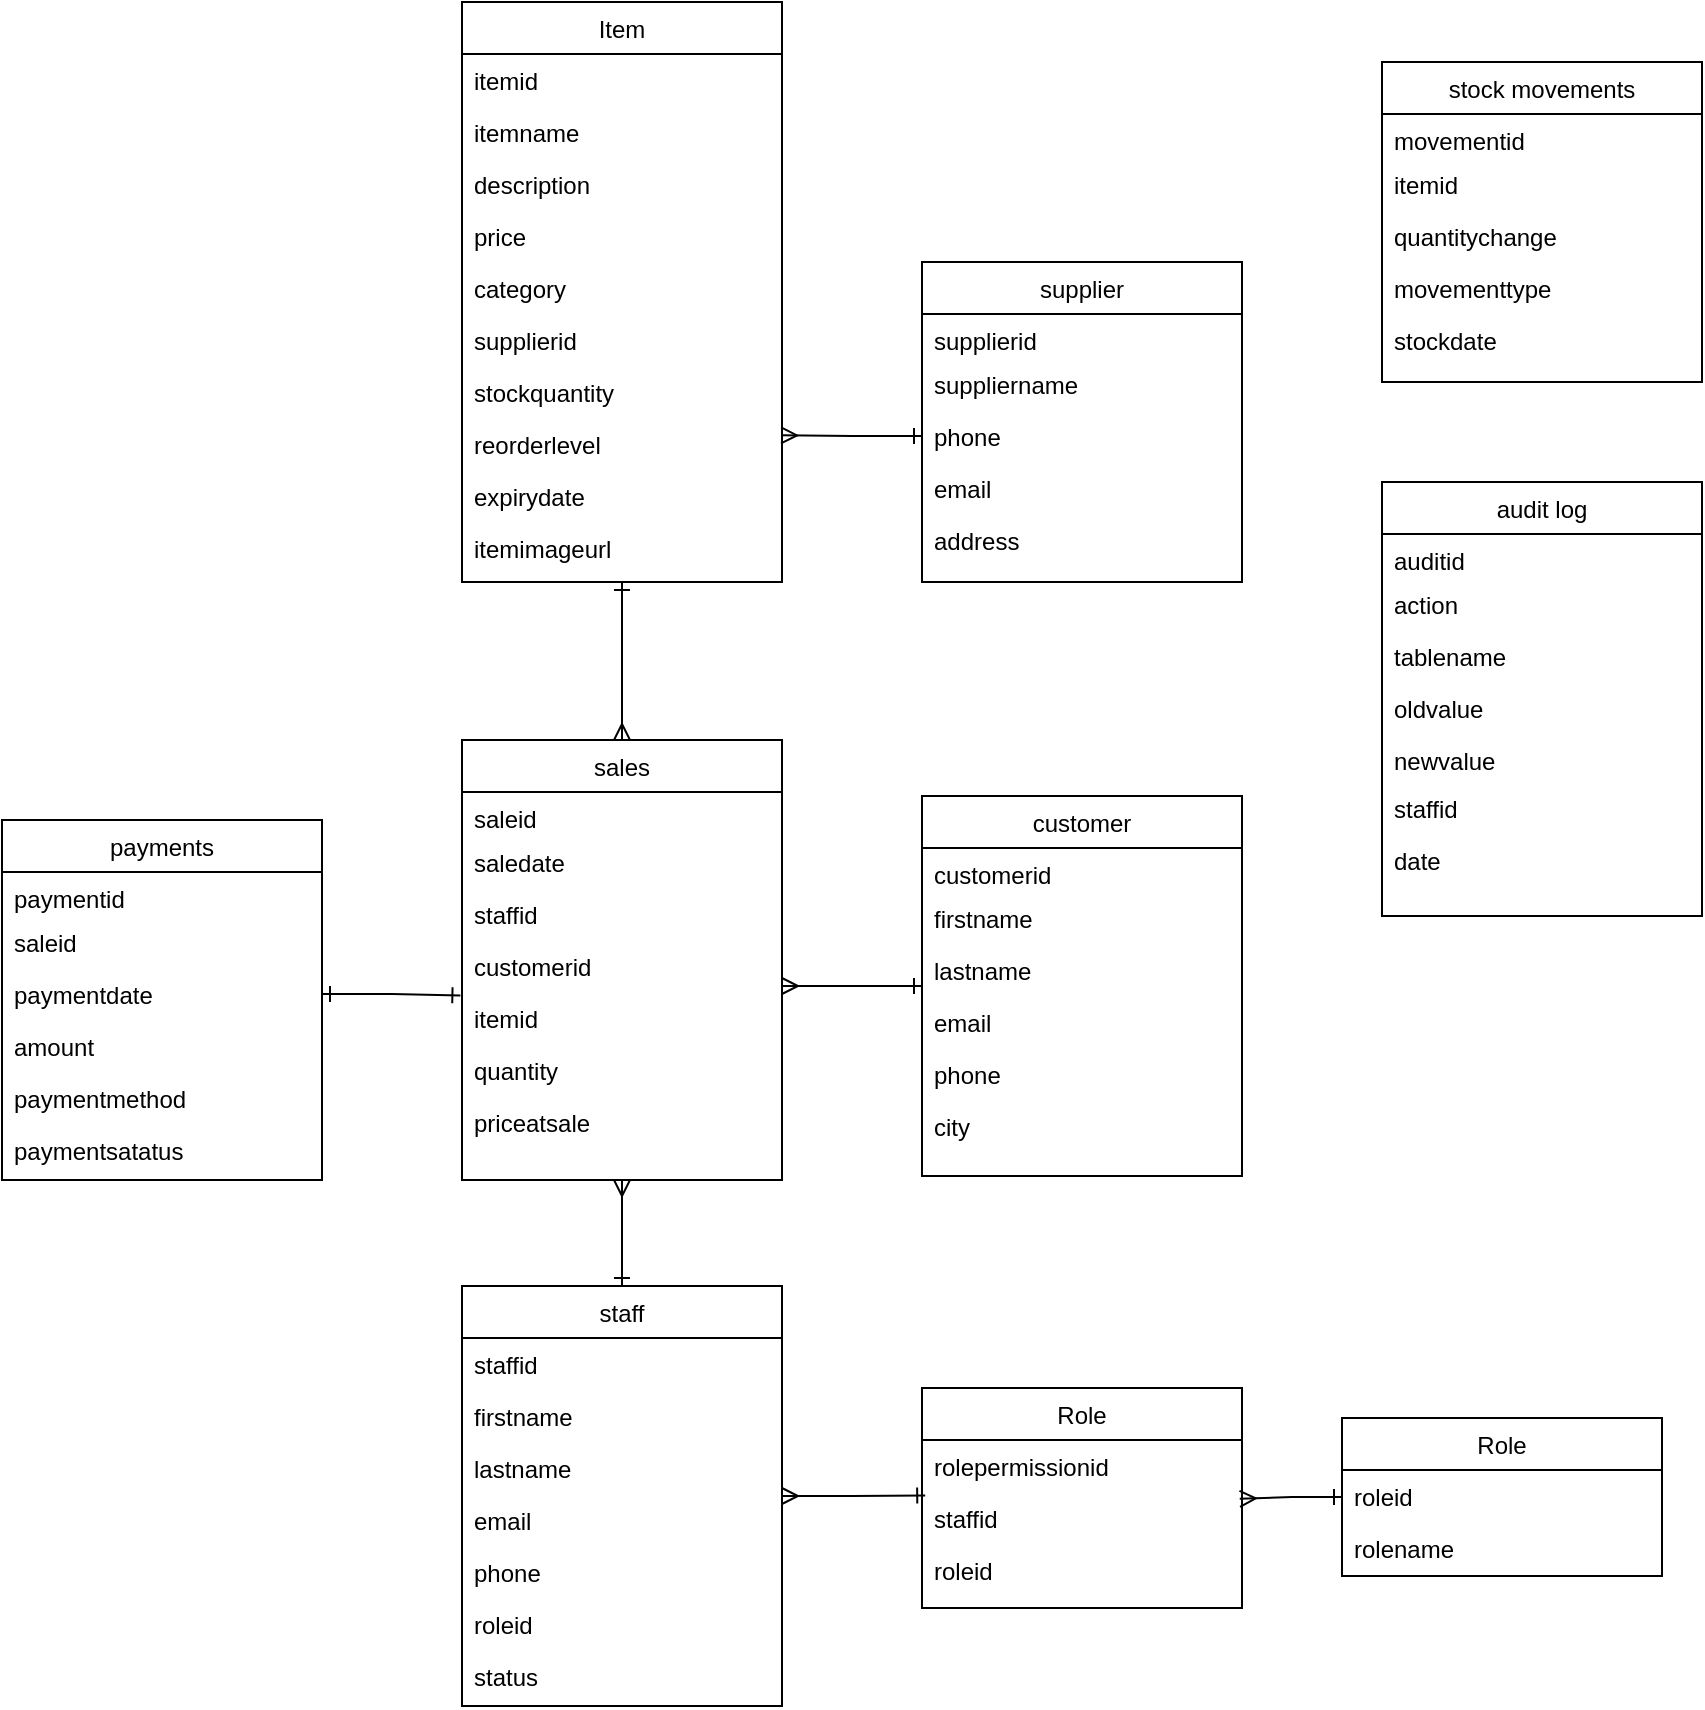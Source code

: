 <mxfile version="26.0.12">
  <diagram id="C5RBs43oDa-KdzZeNtuy" name="Page-1">
    <mxGraphModel dx="3695" dy="1476" grid="1" gridSize="10" guides="1" tooltips="1" connect="1" arrows="1" fold="1" page="1" pageScale="1" pageWidth="827" pageHeight="1169" math="0" shadow="0">
      <root>
        <mxCell id="WIyWlLk6GJQsqaUBKTNV-0" />
        <mxCell id="WIyWlLk6GJQsqaUBKTNV-1" parent="WIyWlLk6GJQsqaUBKTNV-0" />
        <mxCell id="zkfFHV4jXpPFQw0GAbJ--17" value="Item" style="swimlane;fontStyle=0;align=center;verticalAlign=top;childLayout=stackLayout;horizontal=1;startSize=26;horizontalStack=0;resizeParent=1;resizeLast=0;collapsible=1;marginBottom=0;rounded=0;shadow=0;strokeWidth=1;" parent="WIyWlLk6GJQsqaUBKTNV-1" vertex="1">
          <mxGeometry x="180" y="60" width="160" height="290" as="geometry">
            <mxRectangle x="550" y="140" width="160" height="26" as="alternateBounds" />
          </mxGeometry>
        </mxCell>
        <mxCell id="zkfFHV4jXpPFQw0GAbJ--18" value="itemid" style="text;align=left;verticalAlign=top;spacingLeft=4;spacingRight=4;overflow=hidden;rotatable=0;points=[[0,0.5],[1,0.5]];portConstraint=eastwest;" parent="zkfFHV4jXpPFQw0GAbJ--17" vertex="1">
          <mxGeometry y="26" width="160" height="26" as="geometry" />
        </mxCell>
        <mxCell id="zkfFHV4jXpPFQw0GAbJ--19" value="itemname" style="text;align=left;verticalAlign=top;spacingLeft=4;spacingRight=4;overflow=hidden;rotatable=0;points=[[0,0.5],[1,0.5]];portConstraint=eastwest;rounded=0;shadow=0;html=0;" parent="zkfFHV4jXpPFQw0GAbJ--17" vertex="1">
          <mxGeometry y="52" width="160" height="26" as="geometry" />
        </mxCell>
        <mxCell id="zkfFHV4jXpPFQw0GAbJ--20" value="description" style="text;align=left;verticalAlign=top;spacingLeft=4;spacingRight=4;overflow=hidden;rotatable=0;points=[[0,0.5],[1,0.5]];portConstraint=eastwest;rounded=0;shadow=0;html=0;" parent="zkfFHV4jXpPFQw0GAbJ--17" vertex="1">
          <mxGeometry y="78" width="160" height="26" as="geometry" />
        </mxCell>
        <mxCell id="zkfFHV4jXpPFQw0GAbJ--21" value="price" style="text;align=left;verticalAlign=top;spacingLeft=4;spacingRight=4;overflow=hidden;rotatable=0;points=[[0,0.5],[1,0.5]];portConstraint=eastwest;rounded=0;shadow=0;html=0;" parent="zkfFHV4jXpPFQw0GAbJ--17" vertex="1">
          <mxGeometry y="104" width="160" height="26" as="geometry" />
        </mxCell>
        <mxCell id="zkfFHV4jXpPFQw0GAbJ--22" value="category" style="text;align=left;verticalAlign=top;spacingLeft=4;spacingRight=4;overflow=hidden;rotatable=0;points=[[0,0.5],[1,0.5]];portConstraint=eastwest;rounded=0;shadow=0;html=0;" parent="zkfFHV4jXpPFQw0GAbJ--17" vertex="1">
          <mxGeometry y="130" width="160" height="26" as="geometry" />
        </mxCell>
        <mxCell id="8An1w7A0QChoQQCSjDcN-30" value="supplierid" style="text;align=left;verticalAlign=top;spacingLeft=4;spacingRight=4;overflow=hidden;rotatable=0;points=[[0,0.5],[1,0.5]];portConstraint=eastwest;rounded=0;shadow=0;html=0;" vertex="1" parent="zkfFHV4jXpPFQw0GAbJ--17">
          <mxGeometry y="156" width="160" height="26" as="geometry" />
        </mxCell>
        <mxCell id="8An1w7A0QChoQQCSjDcN-31" value="stockquantity" style="text;align=left;verticalAlign=top;spacingLeft=4;spacingRight=4;overflow=hidden;rotatable=0;points=[[0,0.5],[1,0.5]];portConstraint=eastwest;rounded=0;shadow=0;html=0;" vertex="1" parent="zkfFHV4jXpPFQw0GAbJ--17">
          <mxGeometry y="182" width="160" height="26" as="geometry" />
        </mxCell>
        <mxCell id="8An1w7A0QChoQQCSjDcN-32" value="reorderlevel" style="text;align=left;verticalAlign=top;spacingLeft=4;spacingRight=4;overflow=hidden;rotatable=0;points=[[0,0.5],[1,0.5]];portConstraint=eastwest;rounded=0;shadow=0;html=0;" vertex="1" parent="zkfFHV4jXpPFQw0GAbJ--17">
          <mxGeometry y="208" width="160" height="26" as="geometry" />
        </mxCell>
        <mxCell id="8An1w7A0QChoQQCSjDcN-33" value="expirydate" style="text;align=left;verticalAlign=top;spacingLeft=4;spacingRight=4;overflow=hidden;rotatable=0;points=[[0,0.5],[1,0.5]];portConstraint=eastwest;rounded=0;shadow=0;html=0;" vertex="1" parent="zkfFHV4jXpPFQw0GAbJ--17">
          <mxGeometry y="234" width="160" height="26" as="geometry" />
        </mxCell>
        <mxCell id="8An1w7A0QChoQQCSjDcN-34" value="itemimageurl" style="text;align=left;verticalAlign=top;spacingLeft=4;spacingRight=4;overflow=hidden;rotatable=0;points=[[0,0.5],[1,0.5]];portConstraint=eastwest;rounded=0;shadow=0;html=0;" vertex="1" parent="zkfFHV4jXpPFQw0GAbJ--17">
          <mxGeometry y="260" width="160" height="26" as="geometry" />
        </mxCell>
        <mxCell id="8An1w7A0QChoQQCSjDcN-0" value="supplier" style="swimlane;fontStyle=0;align=center;verticalAlign=top;childLayout=stackLayout;horizontal=1;startSize=26;horizontalStack=0;resizeParent=1;resizeLast=0;collapsible=1;marginBottom=0;rounded=0;shadow=0;strokeWidth=1;" vertex="1" parent="WIyWlLk6GJQsqaUBKTNV-1">
          <mxGeometry x="410" y="190" width="160" height="160" as="geometry">
            <mxRectangle x="550" y="140" width="160" height="26" as="alternateBounds" />
          </mxGeometry>
        </mxCell>
        <mxCell id="8An1w7A0QChoQQCSjDcN-1" value="supplierid" style="text;align=left;verticalAlign=top;spacingLeft=4;spacingRight=4;overflow=hidden;rotatable=0;points=[[0,0.5],[1,0.5]];portConstraint=eastwest;" vertex="1" parent="8An1w7A0QChoQQCSjDcN-0">
          <mxGeometry y="26" width="160" height="22" as="geometry" />
        </mxCell>
        <mxCell id="8An1w7A0QChoQQCSjDcN-2" value="suppliername" style="text;align=left;verticalAlign=top;spacingLeft=4;spacingRight=4;overflow=hidden;rotatable=0;points=[[0,0.5],[1,0.5]];portConstraint=eastwest;rounded=0;shadow=0;html=0;" vertex="1" parent="8An1w7A0QChoQQCSjDcN-0">
          <mxGeometry y="48" width="160" height="26" as="geometry" />
        </mxCell>
        <mxCell id="8An1w7A0QChoQQCSjDcN-3" value="phone" style="text;align=left;verticalAlign=top;spacingLeft=4;spacingRight=4;overflow=hidden;rotatable=0;points=[[0,0.5],[1,0.5]];portConstraint=eastwest;rounded=0;shadow=0;html=0;" vertex="1" parent="8An1w7A0QChoQQCSjDcN-0">
          <mxGeometry y="74" width="160" height="26" as="geometry" />
        </mxCell>
        <mxCell id="8An1w7A0QChoQQCSjDcN-4" value="email" style="text;align=left;verticalAlign=top;spacingLeft=4;spacingRight=4;overflow=hidden;rotatable=0;points=[[0,0.5],[1,0.5]];portConstraint=eastwest;rounded=0;shadow=0;html=0;" vertex="1" parent="8An1w7A0QChoQQCSjDcN-0">
          <mxGeometry y="100" width="160" height="26" as="geometry" />
        </mxCell>
        <mxCell id="8An1w7A0QChoQQCSjDcN-5" value="address" style="text;align=left;verticalAlign=top;spacingLeft=4;spacingRight=4;overflow=hidden;rotatable=0;points=[[0,0.5],[1,0.5]];portConstraint=eastwest;rounded=0;shadow=0;html=0;" vertex="1" parent="8An1w7A0QChoQQCSjDcN-0">
          <mxGeometry y="126" width="160" height="26" as="geometry" />
        </mxCell>
        <mxCell id="8An1w7A0QChoQQCSjDcN-12" value="staff" style="swimlane;fontStyle=0;align=center;verticalAlign=top;childLayout=stackLayout;horizontal=1;startSize=26;horizontalStack=0;resizeParent=1;resizeLast=0;collapsible=1;marginBottom=0;rounded=0;shadow=0;strokeWidth=1;" vertex="1" parent="WIyWlLk6GJQsqaUBKTNV-1">
          <mxGeometry x="180" y="702" width="160" height="210" as="geometry">
            <mxRectangle x="550" y="140" width="160" height="26" as="alternateBounds" />
          </mxGeometry>
        </mxCell>
        <mxCell id="8An1w7A0QChoQQCSjDcN-13" value="staffid" style="text;align=left;verticalAlign=top;spacingLeft=4;spacingRight=4;overflow=hidden;rotatable=0;points=[[0,0.5],[1,0.5]];portConstraint=eastwest;" vertex="1" parent="8An1w7A0QChoQQCSjDcN-12">
          <mxGeometry y="26" width="160" height="26" as="geometry" />
        </mxCell>
        <mxCell id="8An1w7A0QChoQQCSjDcN-14" value="firstname" style="text;align=left;verticalAlign=top;spacingLeft=4;spacingRight=4;overflow=hidden;rotatable=0;points=[[0,0.5],[1,0.5]];portConstraint=eastwest;rounded=0;shadow=0;html=0;" vertex="1" parent="8An1w7A0QChoQQCSjDcN-12">
          <mxGeometry y="52" width="160" height="26" as="geometry" />
        </mxCell>
        <mxCell id="8An1w7A0QChoQQCSjDcN-15" value="lastname" style="text;align=left;verticalAlign=top;spacingLeft=4;spacingRight=4;overflow=hidden;rotatable=0;points=[[0,0.5],[1,0.5]];portConstraint=eastwest;rounded=0;shadow=0;html=0;" vertex="1" parent="8An1w7A0QChoQQCSjDcN-12">
          <mxGeometry y="78" width="160" height="26" as="geometry" />
        </mxCell>
        <mxCell id="8An1w7A0QChoQQCSjDcN-16" value="email" style="text;align=left;verticalAlign=top;spacingLeft=4;spacingRight=4;overflow=hidden;rotatable=0;points=[[0,0.5],[1,0.5]];portConstraint=eastwest;rounded=0;shadow=0;html=0;" vertex="1" parent="8An1w7A0QChoQQCSjDcN-12">
          <mxGeometry y="104" width="160" height="26" as="geometry" />
        </mxCell>
        <mxCell id="8An1w7A0QChoQQCSjDcN-17" value="phone" style="text;align=left;verticalAlign=top;spacingLeft=4;spacingRight=4;overflow=hidden;rotatable=0;points=[[0,0.5],[1,0.5]];portConstraint=eastwest;rounded=0;shadow=0;html=0;" vertex="1" parent="8An1w7A0QChoQQCSjDcN-12">
          <mxGeometry y="130" width="160" height="26" as="geometry" />
        </mxCell>
        <mxCell id="8An1w7A0QChoQQCSjDcN-25" value="roleid" style="text;align=left;verticalAlign=top;spacingLeft=4;spacingRight=4;overflow=hidden;rotatable=0;points=[[0,0.5],[1,0.5]];portConstraint=eastwest;rounded=0;shadow=0;html=0;" vertex="1" parent="8An1w7A0QChoQQCSjDcN-12">
          <mxGeometry y="156" width="160" height="26" as="geometry" />
        </mxCell>
        <mxCell id="8An1w7A0QChoQQCSjDcN-29" value="status" style="text;align=left;verticalAlign=top;spacingLeft=4;spacingRight=4;overflow=hidden;rotatable=0;points=[[0,0.5],[1,0.5]];portConstraint=eastwest;rounded=0;shadow=0;html=0;" vertex="1" parent="8An1w7A0QChoQQCSjDcN-12">
          <mxGeometry y="182" width="160" height="26" as="geometry" />
        </mxCell>
        <mxCell id="8An1w7A0QChoQQCSjDcN-18" value="Role" style="swimlane;fontStyle=0;align=center;verticalAlign=top;childLayout=stackLayout;horizontal=1;startSize=26;horizontalStack=0;resizeParent=1;resizeLast=0;collapsible=1;marginBottom=0;rounded=0;shadow=0;strokeWidth=1;" vertex="1" parent="WIyWlLk6GJQsqaUBKTNV-1">
          <mxGeometry x="410" y="753" width="160" height="110" as="geometry">
            <mxRectangle x="550" y="140" width="160" height="26" as="alternateBounds" />
          </mxGeometry>
        </mxCell>
        <mxCell id="8An1w7A0QChoQQCSjDcN-19" value="rolepermissionid" style="text;align=left;verticalAlign=top;spacingLeft=4;spacingRight=4;overflow=hidden;rotatable=0;points=[[0,0.5],[1,0.5]];portConstraint=eastwest;" vertex="1" parent="8An1w7A0QChoQQCSjDcN-18">
          <mxGeometry y="26" width="160" height="26" as="geometry" />
        </mxCell>
        <mxCell id="8An1w7A0QChoQQCSjDcN-20" value="staffid" style="text;align=left;verticalAlign=top;spacingLeft=4;spacingRight=4;overflow=hidden;rotatable=0;points=[[0,0.5],[1,0.5]];portConstraint=eastwest;rounded=0;shadow=0;html=0;" vertex="1" parent="8An1w7A0QChoQQCSjDcN-18">
          <mxGeometry y="52" width="160" height="26" as="geometry" />
        </mxCell>
        <mxCell id="8An1w7A0QChoQQCSjDcN-21" value="roleid" style="text;align=left;verticalAlign=top;spacingLeft=4;spacingRight=4;overflow=hidden;rotatable=0;points=[[0,0.5],[1,0.5]];portConstraint=eastwest;rounded=0;shadow=0;html=0;" vertex="1" parent="8An1w7A0QChoQQCSjDcN-18">
          <mxGeometry y="78" width="160" height="26" as="geometry" />
        </mxCell>
        <mxCell id="8An1w7A0QChoQQCSjDcN-100" style="edgeStyle=orthogonalEdgeStyle;rounded=0;orthogonalLoop=1;jettySize=auto;html=1;startArrow=ERmany;startFill=0;endArrow=ERone;endFill=0;entryX=0.5;entryY=1;entryDx=0;entryDy=0;" edge="1" parent="WIyWlLk6GJQsqaUBKTNV-1" source="8An1w7A0QChoQQCSjDcN-36" target="zkfFHV4jXpPFQw0GAbJ--17">
          <mxGeometry relative="1" as="geometry">
            <mxPoint x="252" y="352" as="targetPoint" />
          </mxGeometry>
        </mxCell>
        <mxCell id="8An1w7A0QChoQQCSjDcN-36" value="sales" style="swimlane;fontStyle=0;align=center;verticalAlign=top;childLayout=stackLayout;horizontal=1;startSize=26;horizontalStack=0;resizeParent=1;resizeLast=0;collapsible=1;marginBottom=0;rounded=0;shadow=0;strokeWidth=1;" vertex="1" parent="WIyWlLk6GJQsqaUBKTNV-1">
          <mxGeometry x="180" y="429" width="160" height="220" as="geometry">
            <mxRectangle x="550" y="140" width="160" height="26" as="alternateBounds" />
          </mxGeometry>
        </mxCell>
        <mxCell id="8An1w7A0QChoQQCSjDcN-37" value="saleid" style="text;align=left;verticalAlign=top;spacingLeft=4;spacingRight=4;overflow=hidden;rotatable=0;points=[[0,0.5],[1,0.5]];portConstraint=eastwest;" vertex="1" parent="8An1w7A0QChoQQCSjDcN-36">
          <mxGeometry y="26" width="160" height="22" as="geometry" />
        </mxCell>
        <mxCell id="8An1w7A0QChoQQCSjDcN-38" value="saledate" style="text;align=left;verticalAlign=top;spacingLeft=4;spacingRight=4;overflow=hidden;rotatable=0;points=[[0,0.5],[1,0.5]];portConstraint=eastwest;rounded=0;shadow=0;html=0;" vertex="1" parent="8An1w7A0QChoQQCSjDcN-36">
          <mxGeometry y="48" width="160" height="26" as="geometry" />
        </mxCell>
        <mxCell id="8An1w7A0QChoQQCSjDcN-39" value="staffid" style="text;align=left;verticalAlign=top;spacingLeft=4;spacingRight=4;overflow=hidden;rotatable=0;points=[[0,0.5],[1,0.5]];portConstraint=eastwest;rounded=0;shadow=0;html=0;" vertex="1" parent="8An1w7A0QChoQQCSjDcN-36">
          <mxGeometry y="74" width="160" height="26" as="geometry" />
        </mxCell>
        <mxCell id="8An1w7A0QChoQQCSjDcN-40" value="customerid" style="text;align=left;verticalAlign=top;spacingLeft=4;spacingRight=4;overflow=hidden;rotatable=0;points=[[0,0.5],[1,0.5]];portConstraint=eastwest;rounded=0;shadow=0;html=0;" vertex="1" parent="8An1w7A0QChoQQCSjDcN-36">
          <mxGeometry y="100" width="160" height="26" as="geometry" />
        </mxCell>
        <mxCell id="8An1w7A0QChoQQCSjDcN-72" value="itemid" style="text;align=left;verticalAlign=top;spacingLeft=4;spacingRight=4;overflow=hidden;rotatable=0;points=[[0,0.5],[1,0.5]];portConstraint=eastwest;rounded=0;shadow=0;html=0;" vertex="1" parent="8An1w7A0QChoQQCSjDcN-36">
          <mxGeometry y="126" width="160" height="26" as="geometry" />
        </mxCell>
        <mxCell id="8An1w7A0QChoQQCSjDcN-73" value="quantity" style="text;align=left;verticalAlign=top;spacingLeft=4;spacingRight=4;overflow=hidden;rotatable=0;points=[[0,0.5],[1,0.5]];portConstraint=eastwest;rounded=0;shadow=0;html=0;" vertex="1" parent="8An1w7A0QChoQQCSjDcN-36">
          <mxGeometry y="152" width="160" height="26" as="geometry" />
        </mxCell>
        <mxCell id="8An1w7A0QChoQQCSjDcN-74" value="priceatsale" style="text;align=left;verticalAlign=top;spacingLeft=4;spacingRight=4;overflow=hidden;rotatable=0;points=[[0,0.5],[1,0.5]];portConstraint=eastwest;rounded=0;shadow=0;html=0;" vertex="1" parent="8An1w7A0QChoQQCSjDcN-36">
          <mxGeometry y="178" width="160" height="26" as="geometry" />
        </mxCell>
        <mxCell id="8An1w7A0QChoQQCSjDcN-42" value="audit log" style="swimlane;fontStyle=0;align=center;verticalAlign=top;childLayout=stackLayout;horizontal=1;startSize=26;horizontalStack=0;resizeParent=1;resizeLast=0;collapsible=1;marginBottom=0;rounded=0;shadow=0;strokeWidth=1;" vertex="1" parent="WIyWlLk6GJQsqaUBKTNV-1">
          <mxGeometry x="640" y="300" width="160" height="217" as="geometry">
            <mxRectangle x="550" y="140" width="160" height="26" as="alternateBounds" />
          </mxGeometry>
        </mxCell>
        <mxCell id="8An1w7A0QChoQQCSjDcN-43" value="auditid" style="text;align=left;verticalAlign=top;spacingLeft=4;spacingRight=4;overflow=hidden;rotatable=0;points=[[0,0.5],[1,0.5]];portConstraint=eastwest;" vertex="1" parent="8An1w7A0QChoQQCSjDcN-42">
          <mxGeometry y="26" width="160" height="22" as="geometry" />
        </mxCell>
        <mxCell id="8An1w7A0QChoQQCSjDcN-44" value="action" style="text;align=left;verticalAlign=top;spacingLeft=4;spacingRight=4;overflow=hidden;rotatable=0;points=[[0,0.5],[1,0.5]];portConstraint=eastwest;rounded=0;shadow=0;html=0;" vertex="1" parent="8An1w7A0QChoQQCSjDcN-42">
          <mxGeometry y="48" width="160" height="26" as="geometry" />
        </mxCell>
        <mxCell id="8An1w7A0QChoQQCSjDcN-45" value="tablename" style="text;align=left;verticalAlign=top;spacingLeft=4;spacingRight=4;overflow=hidden;rotatable=0;points=[[0,0.5],[1,0.5]];portConstraint=eastwest;rounded=0;shadow=0;html=0;" vertex="1" parent="8An1w7A0QChoQQCSjDcN-42">
          <mxGeometry y="74" width="160" height="26" as="geometry" />
        </mxCell>
        <mxCell id="8An1w7A0QChoQQCSjDcN-46" value="oldvalue" style="text;align=left;verticalAlign=top;spacingLeft=4;spacingRight=4;overflow=hidden;rotatable=0;points=[[0,0.5],[1,0.5]];portConstraint=eastwest;rounded=0;shadow=0;html=0;" vertex="1" parent="8An1w7A0QChoQQCSjDcN-42">
          <mxGeometry y="100" width="160" height="26" as="geometry" />
        </mxCell>
        <mxCell id="8An1w7A0QChoQQCSjDcN-47" value="newvalue" style="text;align=left;verticalAlign=top;spacingLeft=4;spacingRight=4;overflow=hidden;rotatable=0;points=[[0,0.5],[1,0.5]];portConstraint=eastwest;rounded=0;shadow=0;html=0;" vertex="1" parent="8An1w7A0QChoQQCSjDcN-42">
          <mxGeometry y="126" width="160" height="24" as="geometry" />
        </mxCell>
        <mxCell id="8An1w7A0QChoQQCSjDcN-76" value="staffid" style="text;align=left;verticalAlign=top;spacingLeft=4;spacingRight=4;overflow=hidden;rotatable=0;points=[[0,0.5],[1,0.5]];portConstraint=eastwest;rounded=0;shadow=0;html=0;" vertex="1" parent="8An1w7A0QChoQQCSjDcN-42">
          <mxGeometry y="150" width="160" height="26" as="geometry" />
        </mxCell>
        <mxCell id="8An1w7A0QChoQQCSjDcN-77" value="date" style="text;align=left;verticalAlign=top;spacingLeft=4;spacingRight=4;overflow=hidden;rotatable=0;points=[[0,0.5],[1,0.5]];portConstraint=eastwest;rounded=0;shadow=0;html=0;" vertex="1" parent="8An1w7A0QChoQQCSjDcN-42">
          <mxGeometry y="176" width="160" height="26" as="geometry" />
        </mxCell>
        <mxCell id="8An1w7A0QChoQQCSjDcN-48" value="customer" style="swimlane;fontStyle=0;align=center;verticalAlign=top;childLayout=stackLayout;horizontal=1;startSize=26;horizontalStack=0;resizeParent=1;resizeLast=0;collapsible=1;marginBottom=0;rounded=0;shadow=0;strokeWidth=1;" vertex="1" parent="WIyWlLk6GJQsqaUBKTNV-1">
          <mxGeometry x="410" y="457" width="160" height="190" as="geometry">
            <mxRectangle x="550" y="140" width="160" height="26" as="alternateBounds" />
          </mxGeometry>
        </mxCell>
        <mxCell id="8An1w7A0QChoQQCSjDcN-49" value="customerid" style="text;align=left;verticalAlign=top;spacingLeft=4;spacingRight=4;overflow=hidden;rotatable=0;points=[[0,0.5],[1,0.5]];portConstraint=eastwest;" vertex="1" parent="8An1w7A0QChoQQCSjDcN-48">
          <mxGeometry y="26" width="160" height="22" as="geometry" />
        </mxCell>
        <mxCell id="8An1w7A0QChoQQCSjDcN-50" value="firstname" style="text;align=left;verticalAlign=top;spacingLeft=4;spacingRight=4;overflow=hidden;rotatable=0;points=[[0,0.5],[1,0.5]];portConstraint=eastwest;rounded=0;shadow=0;html=0;" vertex="1" parent="8An1w7A0QChoQQCSjDcN-48">
          <mxGeometry y="48" width="160" height="26" as="geometry" />
        </mxCell>
        <mxCell id="8An1w7A0QChoQQCSjDcN-51" value="lastname" style="text;align=left;verticalAlign=top;spacingLeft=4;spacingRight=4;overflow=hidden;rotatable=0;points=[[0,0.5],[1,0.5]];portConstraint=eastwest;rounded=0;shadow=0;html=0;" vertex="1" parent="8An1w7A0QChoQQCSjDcN-48">
          <mxGeometry y="74" width="160" height="26" as="geometry" />
        </mxCell>
        <mxCell id="8An1w7A0QChoQQCSjDcN-52" value="email" style="text;align=left;verticalAlign=top;spacingLeft=4;spacingRight=4;overflow=hidden;rotatable=0;points=[[0,0.5],[1,0.5]];portConstraint=eastwest;rounded=0;shadow=0;html=0;" vertex="1" parent="8An1w7A0QChoQQCSjDcN-48">
          <mxGeometry y="100" width="160" height="26" as="geometry" />
        </mxCell>
        <mxCell id="8An1w7A0QChoQQCSjDcN-53" value="phone" style="text;align=left;verticalAlign=top;spacingLeft=4;spacingRight=4;overflow=hidden;rotatable=0;points=[[0,0.5],[1,0.5]];portConstraint=eastwest;rounded=0;shadow=0;html=0;" vertex="1" parent="8An1w7A0QChoQQCSjDcN-48">
          <mxGeometry y="126" width="160" height="26" as="geometry" />
        </mxCell>
        <mxCell id="8An1w7A0QChoQQCSjDcN-56" value="city" style="text;align=left;verticalAlign=top;spacingLeft=4;spacingRight=4;overflow=hidden;rotatable=0;points=[[0,0.5],[1,0.5]];portConstraint=eastwest;rounded=0;shadow=0;html=0;" vertex="1" parent="8An1w7A0QChoQQCSjDcN-48">
          <mxGeometry y="152" width="160" height="26" as="geometry" />
        </mxCell>
        <mxCell id="8An1w7A0QChoQQCSjDcN-57" value="stock movements" style="swimlane;fontStyle=0;align=center;verticalAlign=top;childLayout=stackLayout;horizontal=1;startSize=26;horizontalStack=0;resizeParent=1;resizeLast=0;collapsible=1;marginBottom=0;rounded=0;shadow=0;strokeWidth=1;" vertex="1" parent="WIyWlLk6GJQsqaUBKTNV-1">
          <mxGeometry x="640" y="90" width="160" height="160" as="geometry">
            <mxRectangle x="550" y="140" width="160" height="26" as="alternateBounds" />
          </mxGeometry>
        </mxCell>
        <mxCell id="8An1w7A0QChoQQCSjDcN-58" value="movementid" style="text;align=left;verticalAlign=top;spacingLeft=4;spacingRight=4;overflow=hidden;rotatable=0;points=[[0,0.5],[1,0.5]];portConstraint=eastwest;" vertex="1" parent="8An1w7A0QChoQQCSjDcN-57">
          <mxGeometry y="26" width="160" height="22" as="geometry" />
        </mxCell>
        <mxCell id="8An1w7A0QChoQQCSjDcN-59" value="itemid" style="text;align=left;verticalAlign=top;spacingLeft=4;spacingRight=4;overflow=hidden;rotatable=0;points=[[0,0.5],[1,0.5]];portConstraint=eastwest;rounded=0;shadow=0;html=0;" vertex="1" parent="8An1w7A0QChoQQCSjDcN-57">
          <mxGeometry y="48" width="160" height="26" as="geometry" />
        </mxCell>
        <mxCell id="8An1w7A0QChoQQCSjDcN-60" value="quantitychange" style="text;align=left;verticalAlign=top;spacingLeft=4;spacingRight=4;overflow=hidden;rotatable=0;points=[[0,0.5],[1,0.5]];portConstraint=eastwest;rounded=0;shadow=0;html=0;" vertex="1" parent="8An1w7A0QChoQQCSjDcN-57">
          <mxGeometry y="74" width="160" height="26" as="geometry" />
        </mxCell>
        <mxCell id="8An1w7A0QChoQQCSjDcN-61" value="movementtype" style="text;align=left;verticalAlign=top;spacingLeft=4;spacingRight=4;overflow=hidden;rotatable=0;points=[[0,0.5],[1,0.5]];portConstraint=eastwest;rounded=0;shadow=0;html=0;" vertex="1" parent="8An1w7A0QChoQQCSjDcN-57">
          <mxGeometry y="100" width="160" height="26" as="geometry" />
        </mxCell>
        <mxCell id="8An1w7A0QChoQQCSjDcN-62" value="stockdate" style="text;align=left;verticalAlign=top;spacingLeft=4;spacingRight=4;overflow=hidden;rotatable=0;points=[[0,0.5],[1,0.5]];portConstraint=eastwest;rounded=0;shadow=0;html=0;" vertex="1" parent="8An1w7A0QChoQQCSjDcN-57">
          <mxGeometry y="126" width="160" height="26" as="geometry" />
        </mxCell>
        <mxCell id="8An1w7A0QChoQQCSjDcN-63" value="payments" style="swimlane;fontStyle=0;align=center;verticalAlign=top;childLayout=stackLayout;horizontal=1;startSize=26;horizontalStack=0;resizeParent=1;resizeLast=0;collapsible=1;marginBottom=0;rounded=0;shadow=0;strokeWidth=1;" vertex="1" parent="WIyWlLk6GJQsqaUBKTNV-1">
          <mxGeometry x="-50" y="469" width="160" height="180" as="geometry">
            <mxRectangle x="550" y="140" width="160" height="26" as="alternateBounds" />
          </mxGeometry>
        </mxCell>
        <mxCell id="8An1w7A0QChoQQCSjDcN-64" value="paymentid" style="text;align=left;verticalAlign=top;spacingLeft=4;spacingRight=4;overflow=hidden;rotatable=0;points=[[0,0.5],[1,0.5]];portConstraint=eastwest;" vertex="1" parent="8An1w7A0QChoQQCSjDcN-63">
          <mxGeometry y="26" width="160" height="22" as="geometry" />
        </mxCell>
        <mxCell id="8An1w7A0QChoQQCSjDcN-65" value="saleid" style="text;align=left;verticalAlign=top;spacingLeft=4;spacingRight=4;overflow=hidden;rotatable=0;points=[[0,0.5],[1,0.5]];portConstraint=eastwest;rounded=0;shadow=0;html=0;" vertex="1" parent="8An1w7A0QChoQQCSjDcN-63">
          <mxGeometry y="48" width="160" height="26" as="geometry" />
        </mxCell>
        <mxCell id="8An1w7A0QChoQQCSjDcN-66" value="paymentdate" style="text;align=left;verticalAlign=top;spacingLeft=4;spacingRight=4;overflow=hidden;rotatable=0;points=[[0,0.5],[1,0.5]];portConstraint=eastwest;rounded=0;shadow=0;html=0;" vertex="1" parent="8An1w7A0QChoQQCSjDcN-63">
          <mxGeometry y="74" width="160" height="26" as="geometry" />
        </mxCell>
        <mxCell id="8An1w7A0QChoQQCSjDcN-67" value="amount" style="text;align=left;verticalAlign=top;spacingLeft=4;spacingRight=4;overflow=hidden;rotatable=0;points=[[0,0.5],[1,0.5]];portConstraint=eastwest;rounded=0;shadow=0;html=0;" vertex="1" parent="8An1w7A0QChoQQCSjDcN-63">
          <mxGeometry y="100" width="160" height="26" as="geometry" />
        </mxCell>
        <mxCell id="8An1w7A0QChoQQCSjDcN-68" value="paymentmethod" style="text;align=left;verticalAlign=top;spacingLeft=4;spacingRight=4;overflow=hidden;rotatable=0;points=[[0,0.5],[1,0.5]];portConstraint=eastwest;rounded=0;shadow=0;html=0;" vertex="1" parent="8An1w7A0QChoQQCSjDcN-63">
          <mxGeometry y="126" width="160" height="26" as="geometry" />
        </mxCell>
        <mxCell id="8An1w7A0QChoQQCSjDcN-75" value="paymentsatatus" style="text;align=left;verticalAlign=top;spacingLeft=4;spacingRight=4;overflow=hidden;rotatable=0;points=[[0,0.5],[1,0.5]];portConstraint=eastwest;rounded=0;shadow=0;html=0;" vertex="1" parent="8An1w7A0QChoQQCSjDcN-63">
          <mxGeometry y="152" width="160" height="26" as="geometry" />
        </mxCell>
        <mxCell id="8An1w7A0QChoQQCSjDcN-87" style="edgeStyle=orthogonalEdgeStyle;rounded=0;orthogonalLoop=1;jettySize=auto;html=1;entryX=0.5;entryY=0;entryDx=0;entryDy=0;exitX=0.5;exitY=1;exitDx=0;exitDy=0;endArrow=ERone;endFill=0;startArrow=ERmany;startFill=0;" edge="1" parent="WIyWlLk6GJQsqaUBKTNV-1" source="8An1w7A0QChoQQCSjDcN-36" target="8An1w7A0QChoQQCSjDcN-12">
          <mxGeometry relative="1" as="geometry" />
        </mxCell>
        <mxCell id="8An1w7A0QChoQQCSjDcN-90" style="edgeStyle=orthogonalEdgeStyle;rounded=0;orthogonalLoop=1;jettySize=auto;html=1;entryX=0.01;entryY=0.065;entryDx=0;entryDy=0;entryPerimeter=0;endArrow=ERone;endFill=0;startArrow=ERmany;startFill=0;" edge="1" parent="WIyWlLk6GJQsqaUBKTNV-1" source="8An1w7A0QChoQQCSjDcN-12" target="8An1w7A0QChoQQCSjDcN-20">
          <mxGeometry relative="1" as="geometry" />
        </mxCell>
        <mxCell id="8An1w7A0QChoQQCSjDcN-91" value="Role" style="swimlane;fontStyle=0;align=center;verticalAlign=top;childLayout=stackLayout;horizontal=1;startSize=26;horizontalStack=0;resizeParent=1;resizeLast=0;collapsible=1;marginBottom=0;rounded=0;shadow=0;strokeWidth=1;" vertex="1" parent="WIyWlLk6GJQsqaUBKTNV-1">
          <mxGeometry x="620" y="768" width="160" height="79" as="geometry">
            <mxRectangle x="550" y="140" width="160" height="26" as="alternateBounds" />
          </mxGeometry>
        </mxCell>
        <mxCell id="8An1w7A0QChoQQCSjDcN-92" value="roleid" style="text;align=left;verticalAlign=top;spacingLeft=4;spacingRight=4;overflow=hidden;rotatable=0;points=[[0,0.5],[1,0.5]];portConstraint=eastwest;" vertex="1" parent="8An1w7A0QChoQQCSjDcN-91">
          <mxGeometry y="26" width="160" height="26" as="geometry" />
        </mxCell>
        <mxCell id="8An1w7A0QChoQQCSjDcN-93" value="rolename" style="text;align=left;verticalAlign=top;spacingLeft=4;spacingRight=4;overflow=hidden;rotatable=0;points=[[0,0.5],[1,0.5]];portConstraint=eastwest;rounded=0;shadow=0;html=0;" vertex="1" parent="8An1w7A0QChoQQCSjDcN-91">
          <mxGeometry y="52" width="160" height="26" as="geometry" />
        </mxCell>
        <mxCell id="8An1w7A0QChoQQCSjDcN-96" style="edgeStyle=orthogonalEdgeStyle;rounded=0;orthogonalLoop=1;jettySize=auto;html=1;entryX=0.993;entryY=0.132;entryDx=0;entryDy=0;entryPerimeter=0;endArrow=ERmany;endFill=0;startArrow=ERone;startFill=0;" edge="1" parent="WIyWlLk6GJQsqaUBKTNV-1" source="8An1w7A0QChoQQCSjDcN-91" target="8An1w7A0QChoQQCSjDcN-20">
          <mxGeometry relative="1" as="geometry" />
        </mxCell>
        <mxCell id="8An1w7A0QChoQQCSjDcN-99" style="edgeStyle=orthogonalEdgeStyle;rounded=0;orthogonalLoop=1;jettySize=auto;html=1;endArrow=ERmany;endFill=0;startArrow=ERone;startFill=0;strokeWidth=1;" edge="1" parent="WIyWlLk6GJQsqaUBKTNV-1" source="8An1w7A0QChoQQCSjDcN-48">
          <mxGeometry relative="1" as="geometry">
            <mxPoint x="340" y="552" as="targetPoint" />
          </mxGeometry>
        </mxCell>
        <mxCell id="8An1w7A0QChoQQCSjDcN-101" style="edgeStyle=orthogonalEdgeStyle;rounded=0;orthogonalLoop=1;jettySize=auto;html=1;entryX=-0.005;entryY=0.066;entryDx=0;entryDy=0;entryPerimeter=0;startArrow=ERone;startFill=0;endArrow=ERone;endFill=0;" edge="1" parent="WIyWlLk6GJQsqaUBKTNV-1" source="8An1w7A0QChoQQCSjDcN-66" target="8An1w7A0QChoQQCSjDcN-72">
          <mxGeometry relative="1" as="geometry" />
        </mxCell>
        <mxCell id="8An1w7A0QChoQQCSjDcN-108" style="edgeStyle=orthogonalEdgeStyle;rounded=0;orthogonalLoop=1;jettySize=auto;html=1;entryX=0.997;entryY=0.333;entryDx=0;entryDy=0;entryPerimeter=0;endArrow=ERmany;endFill=0;startArrow=ERone;startFill=0;" edge="1" parent="WIyWlLk6GJQsqaUBKTNV-1" source="8An1w7A0QChoQQCSjDcN-3" target="8An1w7A0QChoQQCSjDcN-32">
          <mxGeometry relative="1" as="geometry" />
        </mxCell>
      </root>
    </mxGraphModel>
  </diagram>
</mxfile>
